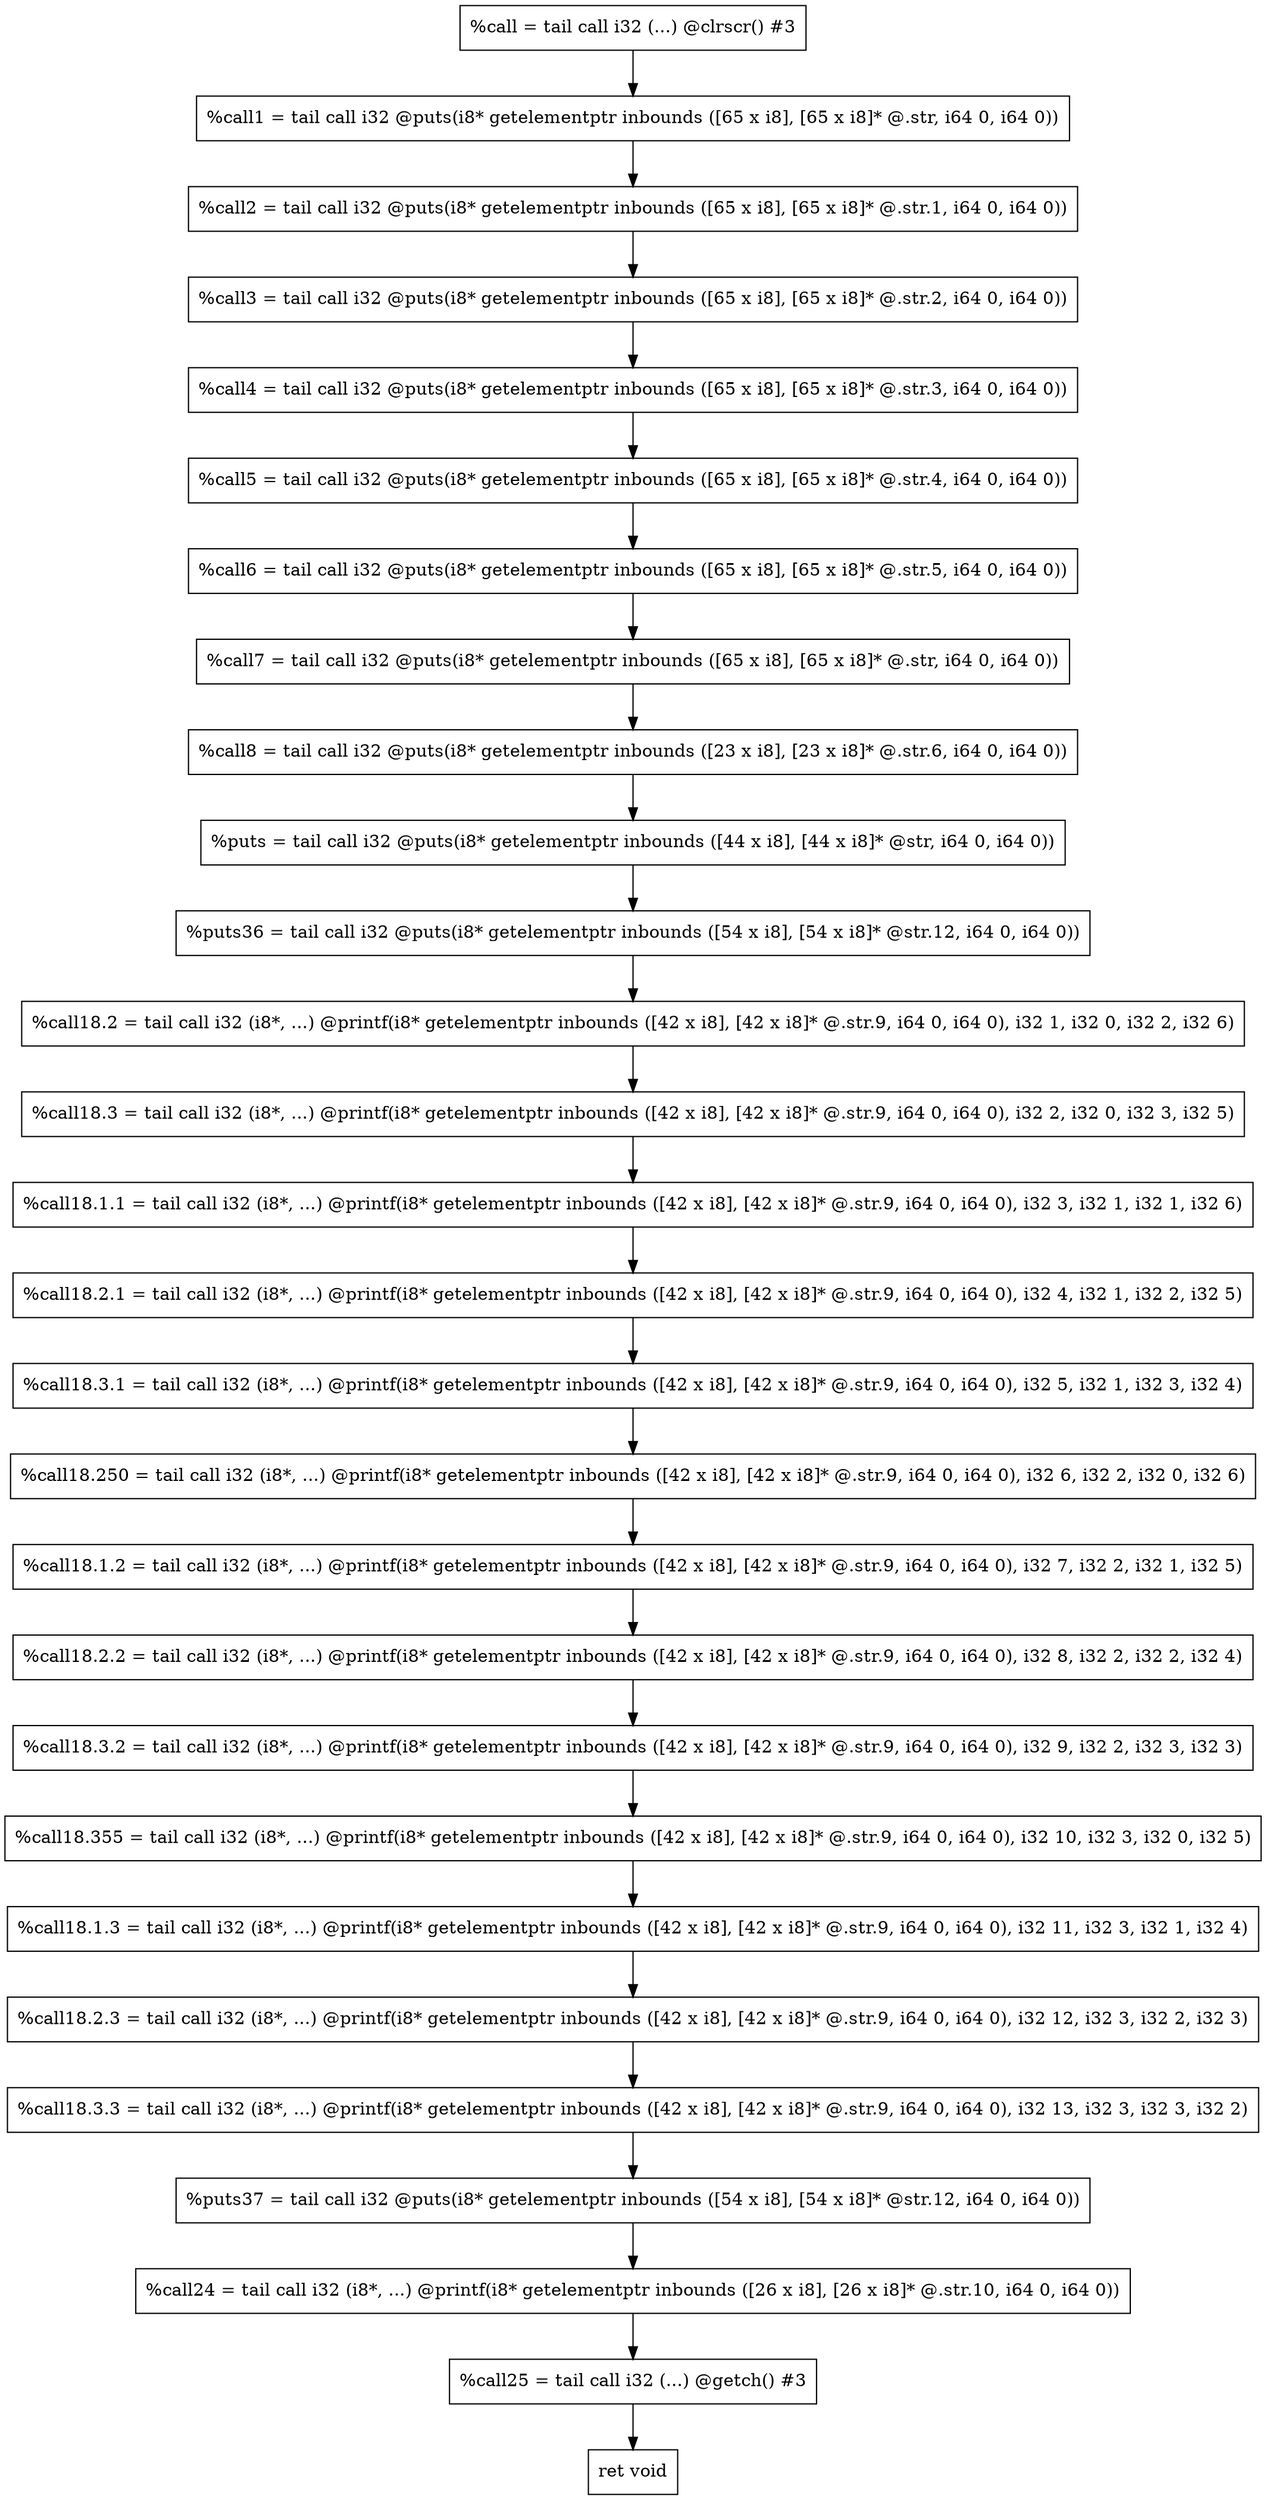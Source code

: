 digraph "CDFG for'func' function" {
	Node0x55adbaba5ff8[shape=record, label="  %call = tail call i32 (...) @clrscr() #3"]
	Node0x55adbaba6a70[shape=record, label="  %call1 = tail call i32 @puts(i8* getelementptr inbounds ([65 x i8], [65 x i8]* @.str, i64 0, i64 0))"]
	Node0x55adbaba6c00[shape=record, label="  %call2 = tail call i32 @puts(i8* getelementptr inbounds ([65 x i8], [65 x i8]* @.str.1, i64 0, i64 0))"]
	Node0x55adbaba6d70[shape=record, label="  %call3 = tail call i32 @puts(i8* getelementptr inbounds ([65 x i8], [65 x i8]* @.str.2, i64 0, i64 0))"]
	Node0x55adbaba6ee0[shape=record, label="  %call4 = tail call i32 @puts(i8* getelementptr inbounds ([65 x i8], [65 x i8]* @.str.3, i64 0, i64 0))"]
	Node0x55adbaba7050[shape=record, label="  %call5 = tail call i32 @puts(i8* getelementptr inbounds ([65 x i8], [65 x i8]* @.str.4, i64 0, i64 0))"]
	Node0x55adbaba71c0[shape=record, label="  %call6 = tail call i32 @puts(i8* getelementptr inbounds ([65 x i8], [65 x i8]* @.str.5, i64 0, i64 0))"]
	Node0x55adbaba72b0[shape=record, label="  %call7 = tail call i32 @puts(i8* getelementptr inbounds ([65 x i8], [65 x i8]* @.str, i64 0, i64 0))"]
	Node0x55adbaba7420[shape=record, label="  %call8 = tail call i32 @puts(i8* getelementptr inbounds ([23 x i8], [23 x i8]* @.str.6, i64 0, i64 0))"]
	Node0x55adbaba7590[shape=record, label="  %puts = tail call i32 @puts(i8* getelementptr inbounds ([44 x i8], [44 x i8]* @str, i64 0, i64 0))"]
	Node0x55adbaba7700[shape=record, label="  %puts36 = tail call i32 @puts(i8* getelementptr inbounds ([54 x i8], [54 x i8]* @str.12, i64 0, i64 0))"]
	Node0x55adbaba4ff0[shape=record, label="  %call18.2 = tail call i32 (i8*, ...) @printf(i8* getelementptr inbounds ([42 x i8], [42 x i8]* @.str.9, i64 0, i64 0), i32 1, i32 0, i32 2, i32 6)"]
	Node0x55adbaba5d10[shape=record, label="  %call18.3 = tail call i32 (i8*, ...) @printf(i8* getelementptr inbounds ([42 x i8], [42 x i8]* @.str.9, i64 0, i64 0), i32 2, i32 0, i32 3, i32 5)"]
	Node0x55adbaba2660[shape=record, label="  %call18.1.1 = tail call i32 (i8*, ...) @printf(i8* getelementptr inbounds ([42 x i8], [42 x i8]* @.str.9, i64 0, i64 0), i32 3, i32 1, i32 1, i32 6)"]
	Node0x55adbab27430[shape=record, label="  %call18.2.1 = tail call i32 (i8*, ...) @printf(i8* getelementptr inbounds ([42 x i8], [42 x i8]* @.str.9, i64 0, i64 0), i32 4, i32 1, i32 2, i32 5)"]
	Node0x55adbab66870[shape=record, label="  %call18.3.1 = tail call i32 (i8*, ...) @printf(i8* getelementptr inbounds ([42 x i8], [42 x i8]* @.str.9, i64 0, i64 0), i32 5, i32 1, i32 3, i32 4)"]
	Node0x55adbab27800[shape=record, label="  %call18.250 = tail call i32 (i8*, ...) @printf(i8* getelementptr inbounds ([42 x i8], [42 x i8]* @.str.9, i64 0, i64 0), i32 6, i32 2, i32 0, i32 6)"]
	Node0x55adbaba7fa0[shape=record, label="  %call18.1.2 = tail call i32 (i8*, ...) @printf(i8* getelementptr inbounds ([42 x i8], [42 x i8]* @.str.9, i64 0, i64 0), i32 7, i32 2, i32 1, i32 5)"]
	Node0x55adbaba8130[shape=record, label="  %call18.2.2 = tail call i32 (i8*, ...) @printf(i8* getelementptr inbounds ([42 x i8], [42 x i8]* @.str.9, i64 0, i64 0), i32 8, i32 2, i32 2, i32 4)"]
	Node0x55adbaba82c0[shape=record, label="  %call18.3.2 = tail call i32 (i8*, ...) @printf(i8* getelementptr inbounds ([42 x i8], [42 x i8]* @.str.9, i64 0, i64 0), i32 9, i32 2, i32 3, i32 3)"]
	Node0x55adbaba8450[shape=record, label="  %call18.355 = tail call i32 (i8*, ...) @printf(i8* getelementptr inbounds ([42 x i8], [42 x i8]* @.str.9, i64 0, i64 0), i32 10, i32 3, i32 0, i32 5)"]
	Node0x55adbaba85e0[shape=record, label="  %call18.1.3 = tail call i32 (i8*, ...) @printf(i8* getelementptr inbounds ([42 x i8], [42 x i8]* @.str.9, i64 0, i64 0), i32 11, i32 3, i32 1, i32 4)"]
	Node0x55adbaba8770[shape=record, label="  %call18.2.3 = tail call i32 (i8*, ...) @printf(i8* getelementptr inbounds ([42 x i8], [42 x i8]* @.str.9, i64 0, i64 0), i32 12, i32 3, i32 2, i32 3)"]
	Node0x55adbaba8900[shape=record, label="  %call18.3.3 = tail call i32 (i8*, ...) @printf(i8* getelementptr inbounds ([42 x i8], [42 x i8]* @.str.9, i64 0, i64 0), i32 13, i32 3, i32 3, i32 2)"]
	Node0x55adbaba8d20[shape=record, label="  %puts37 = tail call i32 @puts(i8* getelementptr inbounds ([54 x i8], [54 x i8]* @str.12, i64 0, i64 0))"]
	Node0x55adbaba8e90[shape=record, label="  %call24 = tail call i32 (i8*, ...) @printf(i8* getelementptr inbounds ([26 x i8], [26 x i8]* @.str.10, i64 0, i64 0))"]
	Node0x55adbaba9018[shape=record, label="  %call25 = tail call i32 (...) @getch() #3"]
	Node0x55adbaba90e0[shape=record, label="  ret void"]
	Node0x55adbaba5ff8 -> Node0x55adbaba6a70
	Node0x55adbaba6a70 -> Node0x55adbaba6c00
	Node0x55adbaba6c00 -> Node0x55adbaba6d70
	Node0x55adbaba6d70 -> Node0x55adbaba6ee0
	Node0x55adbaba6ee0 -> Node0x55adbaba7050
	Node0x55adbaba7050 -> Node0x55adbaba71c0
	Node0x55adbaba71c0 -> Node0x55adbaba72b0
	Node0x55adbaba72b0 -> Node0x55adbaba7420
	Node0x55adbaba7420 -> Node0x55adbaba7590
	Node0x55adbaba7590 -> Node0x55adbaba7700
	Node0x55adbaba7700 -> Node0x55adbaba4ff0
	Node0x55adbaba4ff0 -> Node0x55adbaba5d10
	Node0x55adbaba5d10 -> Node0x55adbaba2660
	Node0x55adbaba2660 -> Node0x55adbab27430
	Node0x55adbab27430 -> Node0x55adbab66870
	Node0x55adbab66870 -> Node0x55adbab27800
	Node0x55adbab27800 -> Node0x55adbaba7fa0
	Node0x55adbaba7fa0 -> Node0x55adbaba8130
	Node0x55adbaba8130 -> Node0x55adbaba82c0
	Node0x55adbaba82c0 -> Node0x55adbaba8450
	Node0x55adbaba8450 -> Node0x55adbaba85e0
	Node0x55adbaba85e0 -> Node0x55adbaba8770
	Node0x55adbaba8770 -> Node0x55adbaba8900
	Node0x55adbaba8900 -> Node0x55adbaba8d20
	Node0x55adbaba8d20 -> Node0x55adbaba8e90
	Node0x55adbaba8e90 -> Node0x55adbaba9018
	Node0x55adbaba9018 -> Node0x55adbaba90e0
edge [color=red]
}
